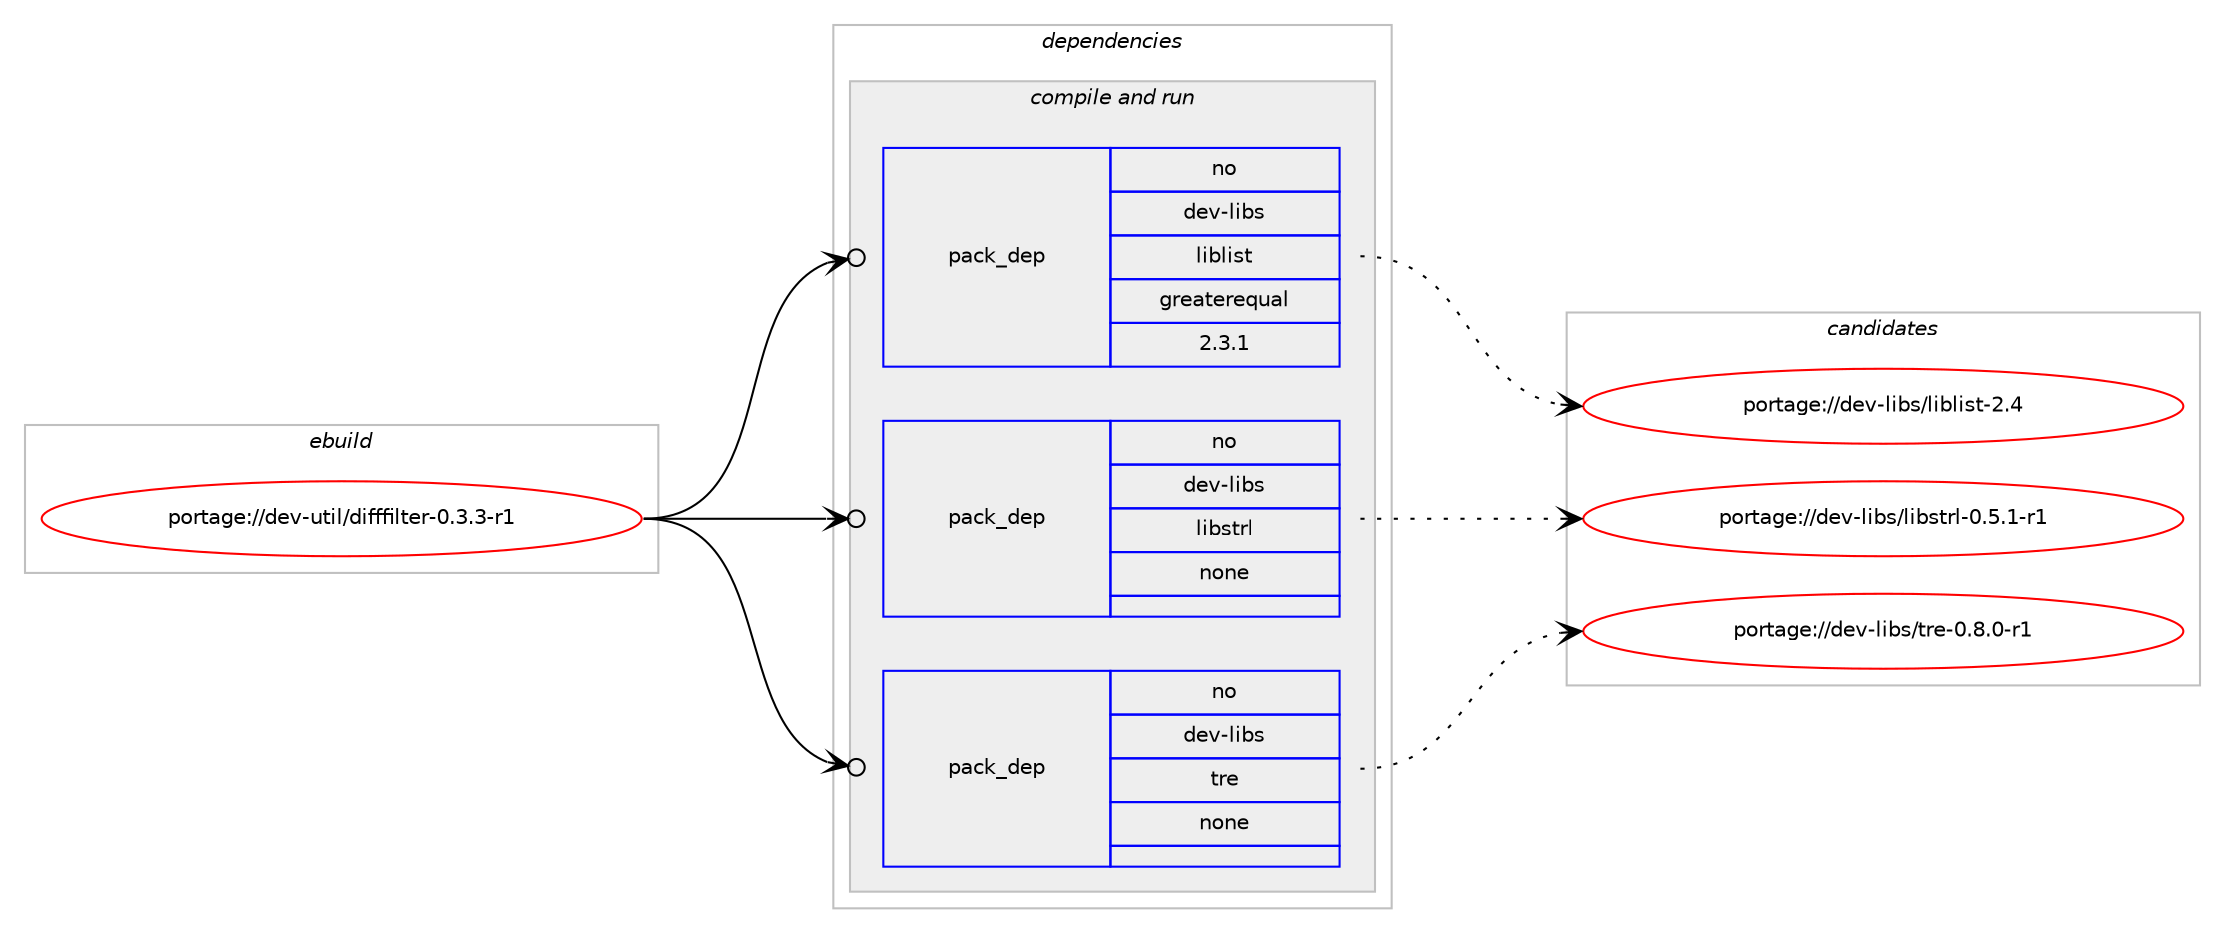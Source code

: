 digraph prolog {

# *************
# Graph options
# *************

newrank=true;
concentrate=true;
compound=true;
graph [rankdir=LR,fontname=Helvetica,fontsize=10,ranksep=1.5];#, ranksep=2.5, nodesep=0.2];
edge  [arrowhead=vee];
node  [fontname=Helvetica,fontsize=10];

# **********
# The ebuild
# **********

subgraph cluster_leftcol {
color=gray;
rank=same;
label=<<i>ebuild</i>>;
id [label="portage://dev-util/difffilter-0.3.3-r1", color=red, width=4, href="../dev-util/difffilter-0.3.3-r1.svg"];
}

# ****************
# The dependencies
# ****************

subgraph cluster_midcol {
color=gray;
label=<<i>dependencies</i>>;
subgraph cluster_compile {
fillcolor="#eeeeee";
style=filled;
label=<<i>compile</i>>;
}
subgraph cluster_compileandrun {
fillcolor="#eeeeee";
style=filled;
label=<<i>compile and run</i>>;
subgraph pack186946 {
dependency261553 [label=<<TABLE BORDER="0" CELLBORDER="1" CELLSPACING="0" CELLPADDING="4" WIDTH="220"><TR><TD ROWSPAN="6" CELLPADDING="30">pack_dep</TD></TR><TR><TD WIDTH="110">no</TD></TR><TR><TD>dev-libs</TD></TR><TR><TD>liblist</TD></TR><TR><TD>greaterequal</TD></TR><TR><TD>2.3.1</TD></TR></TABLE>>, shape=none, color=blue];
}
id:e -> dependency261553:w [weight=20,style="solid",arrowhead="odotvee"];
subgraph pack186947 {
dependency261554 [label=<<TABLE BORDER="0" CELLBORDER="1" CELLSPACING="0" CELLPADDING="4" WIDTH="220"><TR><TD ROWSPAN="6" CELLPADDING="30">pack_dep</TD></TR><TR><TD WIDTH="110">no</TD></TR><TR><TD>dev-libs</TD></TR><TR><TD>libstrl</TD></TR><TR><TD>none</TD></TR><TR><TD></TD></TR></TABLE>>, shape=none, color=blue];
}
id:e -> dependency261554:w [weight=20,style="solid",arrowhead="odotvee"];
subgraph pack186948 {
dependency261555 [label=<<TABLE BORDER="0" CELLBORDER="1" CELLSPACING="0" CELLPADDING="4" WIDTH="220"><TR><TD ROWSPAN="6" CELLPADDING="30">pack_dep</TD></TR><TR><TD WIDTH="110">no</TD></TR><TR><TD>dev-libs</TD></TR><TR><TD>tre</TD></TR><TR><TD>none</TD></TR><TR><TD></TD></TR></TABLE>>, shape=none, color=blue];
}
id:e -> dependency261555:w [weight=20,style="solid",arrowhead="odotvee"];
}
subgraph cluster_run {
fillcolor="#eeeeee";
style=filled;
label=<<i>run</i>>;
}
}

# **************
# The candidates
# **************

subgraph cluster_choices {
rank=same;
color=gray;
label=<<i>candidates</i>>;

subgraph choice186946 {
color=black;
nodesep=1;
choiceportage1001011184510810598115471081059810810511511645504652 [label="portage://dev-libs/liblist-2.4", color=red, width=4,href="../dev-libs/liblist-2.4.svg"];
dependency261553:e -> choiceportage1001011184510810598115471081059810810511511645504652:w [style=dotted,weight="100"];
}
subgraph choice186947 {
color=black;
nodesep=1;
choiceportage100101118451081059811547108105981151161141084548465346494511449 [label="portage://dev-libs/libstrl-0.5.1-r1", color=red, width=4,href="../dev-libs/libstrl-0.5.1-r1.svg"];
dependency261554:e -> choiceportage100101118451081059811547108105981151161141084548465346494511449:w [style=dotted,weight="100"];
}
subgraph choice186948 {
color=black;
nodesep=1;
choiceportage1001011184510810598115471161141014548465646484511449 [label="portage://dev-libs/tre-0.8.0-r1", color=red, width=4,href="../dev-libs/tre-0.8.0-r1.svg"];
dependency261555:e -> choiceportage1001011184510810598115471161141014548465646484511449:w [style=dotted,weight="100"];
}
}

}
